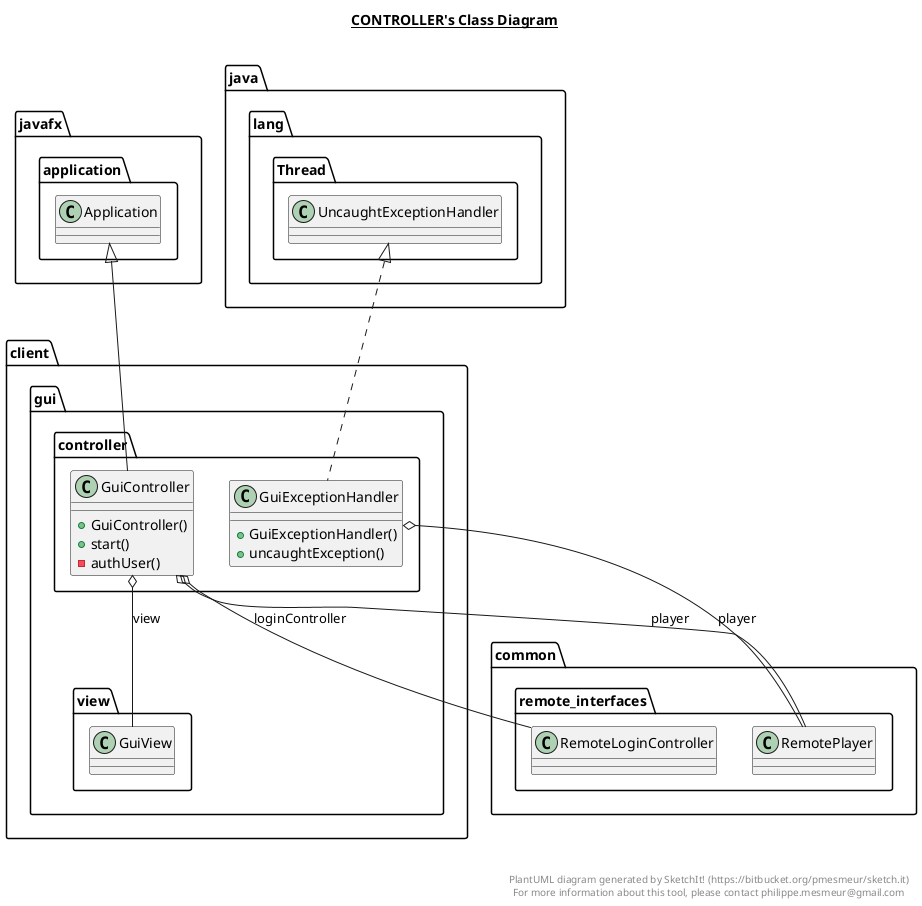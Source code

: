 @startuml

title __CONTROLLER's Class Diagram__\n

  namespace client.gui {
    namespace controller {
      class client.gui.controller.GuiController {
          + GuiController()
          + start()
          - authUser()
      }
    }
  }
  

  namespace client.gui {
    namespace controller {
      class client.gui.controller.GuiExceptionHandler {
          + GuiExceptionHandler()
          + uncaughtException()
      }
    }
  }
  

  client.gui.controller.GuiController -up-|> javafx.application.Application
  client.gui.controller.GuiController o-- common.remote_interfaces.RemotePlayer : player
  client.gui.controller.GuiController o-- client.gui.view.GuiView : view
  client.gui.controller.GuiController o-- common.remote_interfaces.RemoteLoginController : loginController
  client.gui.controller.GuiExceptionHandler .up.|> java.lang.Thread.UncaughtExceptionHandler
  client.gui.controller.GuiExceptionHandler o-- common.remote_interfaces.RemotePlayer : player


right footer


PlantUML diagram generated by SketchIt! (https://bitbucket.org/pmesmeur/sketch.it)
For more information about this tool, please contact philippe.mesmeur@gmail.com
endfooter

@enduml
